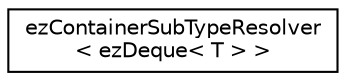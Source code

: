 digraph "Graphical Class Hierarchy"
{
 // LATEX_PDF_SIZE
  edge [fontname="Helvetica",fontsize="10",labelfontname="Helvetica",labelfontsize="10"];
  node [fontname="Helvetica",fontsize="10",shape=record];
  rankdir="LR";
  Node0 [label="ezContainerSubTypeResolver\l\< ezDeque\< T \> \>",height=0.2,width=0.4,color="black", fillcolor="white", style="filled",URL="$de/d99/structez_container_sub_type_resolver_3_01ez_deque_3_01_t_01_4_01_4.htm",tooltip=" "];
}

